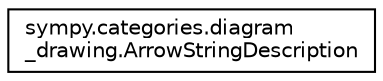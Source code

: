 digraph "Graphical Class Hierarchy"
{
 // LATEX_PDF_SIZE
  edge [fontname="Helvetica",fontsize="10",labelfontname="Helvetica",labelfontsize="10"];
  node [fontname="Helvetica",fontsize="10",shape=record];
  rankdir="LR";
  Node0 [label="sympy.categories.diagram\l_drawing.ArrowStringDescription",height=0.2,width=0.4,color="black", fillcolor="white", style="filled",URL="$classsympy_1_1categories_1_1diagram__drawing_1_1ArrowStringDescription.html",tooltip=" "];
}
